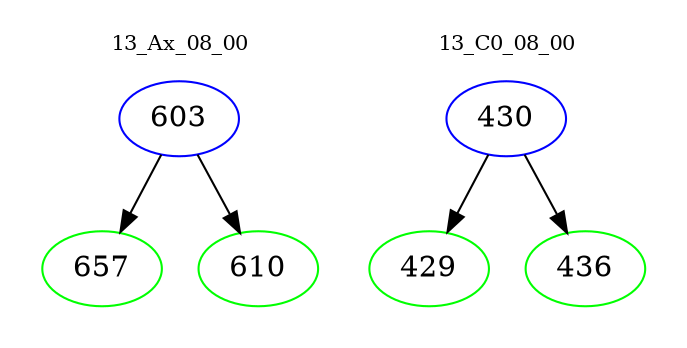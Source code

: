 digraph{
subgraph cluster_0 {
color = white
label = "13_Ax_08_00";
fontsize=10;
T0_603 [label="603", color="blue"]
T0_603 -> T0_657 [color="black"]
T0_657 [label="657", color="green"]
T0_603 -> T0_610 [color="black"]
T0_610 [label="610", color="green"]
}
subgraph cluster_1 {
color = white
label = "13_C0_08_00";
fontsize=10;
T1_430 [label="430", color="blue"]
T1_430 -> T1_429 [color="black"]
T1_429 [label="429", color="green"]
T1_430 -> T1_436 [color="black"]
T1_436 [label="436", color="green"]
}
}
